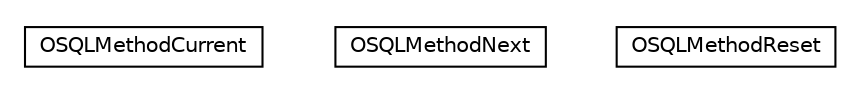#!/usr/local/bin/dot
#
# Class diagram 
# Generated by UMLGraph version R5_6-24-gf6e263 (http://www.umlgraph.org/)
#

digraph G {
	edge [fontname="Helvetica",fontsize=10,labelfontname="Helvetica",labelfontsize=10];
	node [fontname="Helvetica",fontsize=10,shape=plaintext];
	nodesep=0.25;
	ranksep=0.5;
	// com.orientechnologies.orient.core.sql.method.sequence.OSQLMethodCurrent
	c132879 [label=<<table title="com.orientechnologies.orient.core.sql.method.sequence.OSQLMethodCurrent" border="0" cellborder="1" cellspacing="0" cellpadding="2" port="p" href="./OSQLMethodCurrent.html">
		<tr><td><table border="0" cellspacing="0" cellpadding="1">
<tr><td align="center" balign="center"> OSQLMethodCurrent </td></tr>
		</table></td></tr>
		</table>>, URL="./OSQLMethodCurrent.html", fontname="Helvetica", fontcolor="black", fontsize=10.0];
	// com.orientechnologies.orient.core.sql.method.sequence.OSQLMethodNext
	c132880 [label=<<table title="com.orientechnologies.orient.core.sql.method.sequence.OSQLMethodNext" border="0" cellborder="1" cellspacing="0" cellpadding="2" port="p" href="./OSQLMethodNext.html">
		<tr><td><table border="0" cellspacing="0" cellpadding="1">
<tr><td align="center" balign="center"> OSQLMethodNext </td></tr>
		</table></td></tr>
		</table>>, URL="./OSQLMethodNext.html", fontname="Helvetica", fontcolor="black", fontsize=10.0];
	// com.orientechnologies.orient.core.sql.method.sequence.OSQLMethodReset
	c132881 [label=<<table title="com.orientechnologies.orient.core.sql.method.sequence.OSQLMethodReset" border="0" cellborder="1" cellspacing="0" cellpadding="2" port="p" href="./OSQLMethodReset.html">
		<tr><td><table border="0" cellspacing="0" cellpadding="1">
<tr><td align="center" balign="center"> OSQLMethodReset </td></tr>
		</table></td></tr>
		</table>>, URL="./OSQLMethodReset.html", fontname="Helvetica", fontcolor="black", fontsize=10.0];
}

